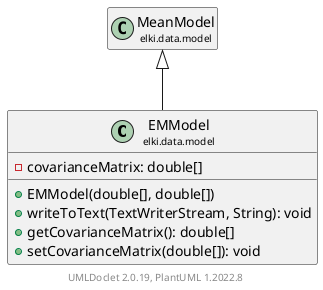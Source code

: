 @startuml
    remove .*\.(Instance|Par|Parameterizer|Factory)$
    set namespaceSeparator none
    hide empty fields
    hide empty methods

    class "<size:14>EMModel\n<size:10>elki.data.model" as elki.data.model.EMModel [[EMModel.html]] {
        -covarianceMatrix: double[]
        +EMModel(double[], double[])
        +writeToText(TextWriterStream, String): void
        +getCovarianceMatrix(): double[]
        +setCovarianceMatrix(double[]): void
    }

    class "<size:14>MeanModel\n<size:10>elki.data.model" as elki.data.model.MeanModel [[MeanModel.html]]

    elki.data.model.MeanModel <|-- elki.data.model.EMModel

    center footer UMLDoclet 2.0.19, PlantUML 1.2022.8
@enduml

